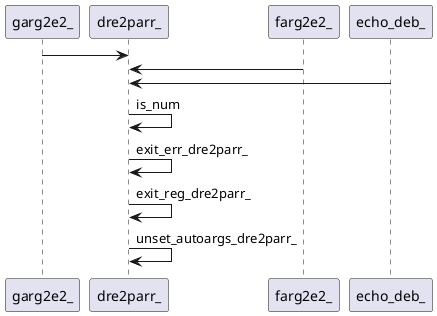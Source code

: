@startuml rete
garg2e2_ -> dre2parr_ 
farg2e2_ -> dre2parr_
echo_deb_ -> dre2parr_
dre2parr_ -> dre2parr_:is_num
dre2parr_ -> dre2parr_:exit_err_dre2parr_
dre2parr_ -> dre2parr_:exit_reg_dre2parr_
dre2parr_ -> dre2parr_:unset_autoargs_dre2parr_
' {wrap_fn}
' fnn o-> dre2parr_
' {body_fn}
@enduml